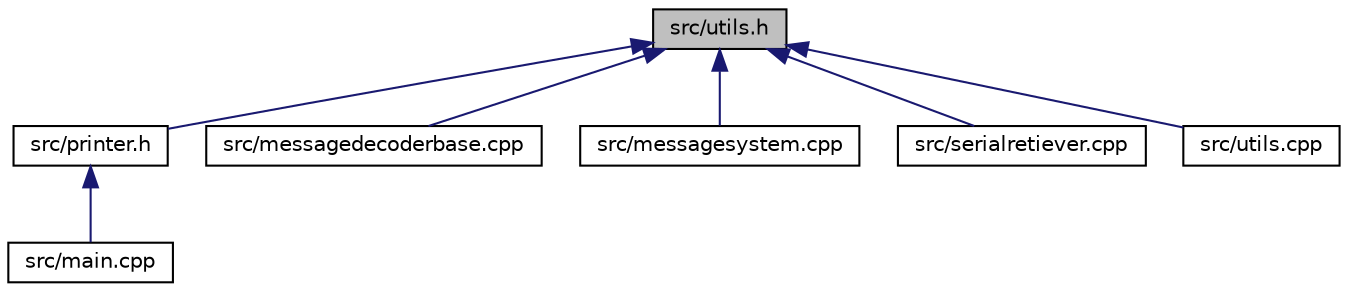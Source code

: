 digraph "src/utils.h"
{
 // LATEX_PDF_SIZE
  edge [fontname="Helvetica",fontsize="10",labelfontname="Helvetica",labelfontsize="10"];
  node [fontname="Helvetica",fontsize="10",shape=record];
  Node1 [label="src/utils.h",height=0.2,width=0.4,color="black", fillcolor="grey75", style="filled", fontcolor="black",tooltip="Provide some miscellaneous tools for use throughout the code."];
  Node1 -> Node2 [dir="back",color="midnightblue",fontsize="10",style="solid",fontname="Helvetica"];
  Node2 [label="src/printer.h",height=0.2,width=0.4,color="black", fillcolor="white", style="filled",URL="$src_2printer_8h.html",tooltip="Defines extra printing functionality for printing via the serial ports."];
  Node2 -> Node3 [dir="back",color="midnightblue",fontsize="10",style="solid",fontname="Helvetica"];
  Node3 [label="src/main.cpp",height=0.2,width=0.4,color="black", fillcolor="white", style="filled",URL="$main_8cpp.html",tooltip="This file contains the entry point for the led controller."];
  Node1 -> Node4 [dir="back",color="midnightblue",fontsize="10",style="solid",fontname="Helvetica"];
  Node4 [label="src/messagedecoderbase.cpp",height=0.2,width=0.4,color="black", fillcolor="white", style="filled",URL="$messagedecoderbase_8cpp.html",tooltip=" "];
  Node1 -> Node5 [dir="back",color="midnightblue",fontsize="10",style="solid",fontname="Helvetica"];
  Node5 [label="src/messagesystem.cpp",height=0.2,width=0.4,color="black", fillcolor="white", style="filled",URL="$messagesystem_8cpp.html",tooltip="File containing information regaurding the message system implmenentaiton."];
  Node1 -> Node6 [dir="back",color="midnightblue",fontsize="10",style="solid",fontname="Helvetica"];
  Node6 [label="src/serialretiever.cpp",height=0.2,width=0.4,color="black", fillcolor="white", style="filled",URL="$serialretiever_8cpp.html",tooltip="Definition of class defined in serialreriever.h."];
  Node1 -> Node7 [dir="back",color="midnightblue",fontsize="10",style="solid",fontname="Helvetica"];
  Node7 [label="src/utils.cpp",height=0.2,width=0.4,color="black", fillcolor="white", style="filled",URL="$utils_8cpp.html",tooltip="Contains the definitions of things defined in the utils.h file."];
}
